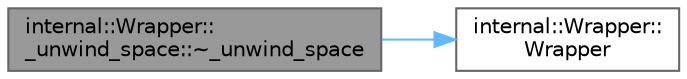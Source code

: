 digraph "internal::Wrapper::_unwind_space::~_unwind_space"
{
 // LATEX_PDF_SIZE
  bgcolor="transparent";
  edge [fontname=Helvetica,fontsize=10,labelfontname=Helvetica,labelfontsize=10];
  node [fontname=Helvetica,fontsize=10,shape=box,height=0.2,width=0.4];
  rankdir="LR";
  Node1 [id="Node000001",label="internal::Wrapper::\l_unwind_space::~_unwind_space",height=0.2,width=0.4,color="gray40", fillcolor="grey60", style="filled", fontcolor="black",tooltip=" "];
  Node1 -> Node2 [id="edge1_Node000001_Node000002",color="steelblue1",style="solid",tooltip=" "];
  Node2 [id="Node000002",label="internal::Wrapper::\lWrapper",height=0.2,width=0.4,color="grey40", fillcolor="white", style="filled",URL="$structinternal_1_1_wrapper.html#ab4ec31c33febc169b3610bd1d4fa5111",tooltip=" "];
}
